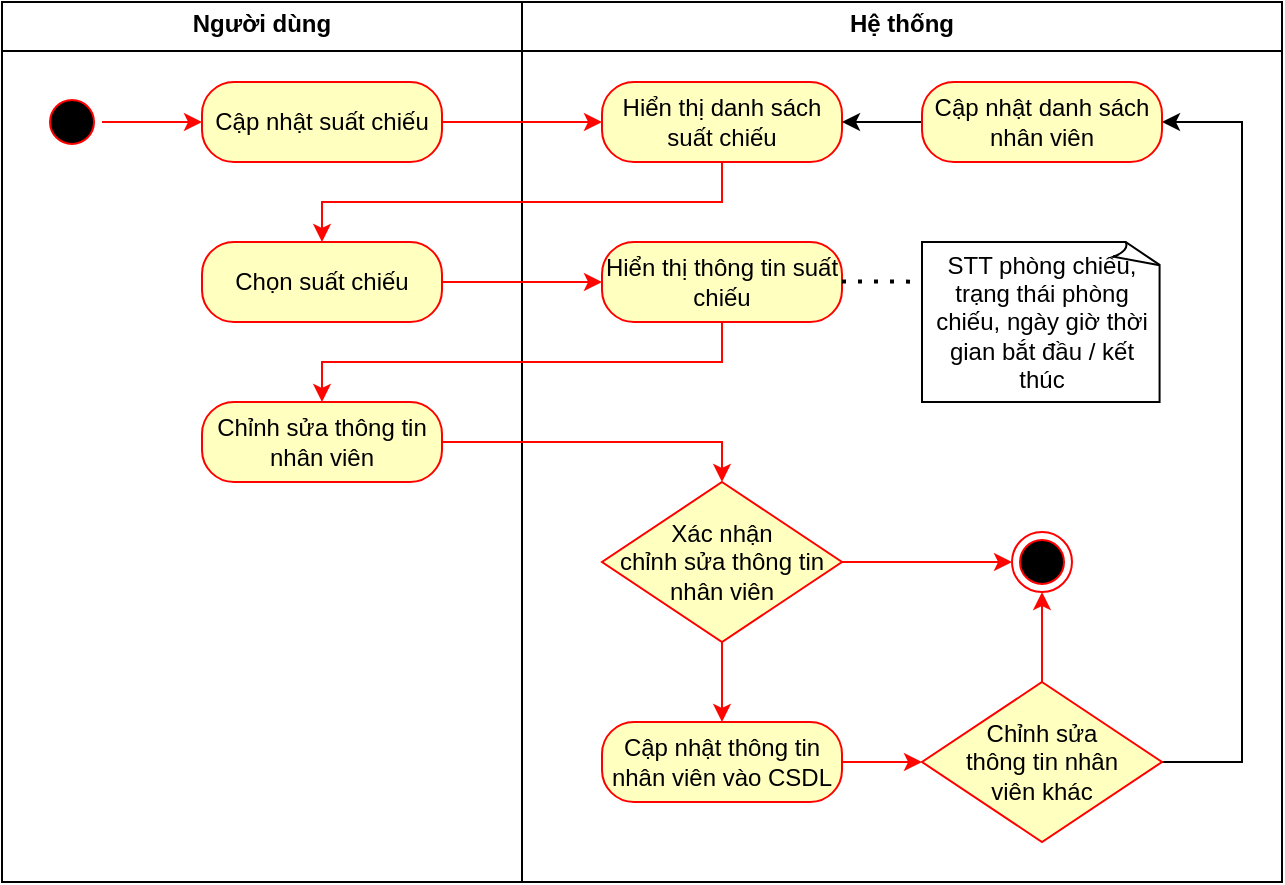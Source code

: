 <mxfile version="26.0.7">
  <diagram name="Page-1" id="gM6A2SAk7b7OR7F0AIPG">
    <mxGraphModel dx="1394" dy="597" grid="1" gridSize="10" guides="1" tooltips="1" connect="1" arrows="1" fold="1" page="1" pageScale="1" pageWidth="850" pageHeight="1100" math="0" shadow="0">
      <root>
        <mxCell id="0" />
        <mxCell id="1" parent="0" />
        <mxCell id="LBbw3lxkwzRhqkfQi1AQ-1" value="&lt;p style=&quot;margin:0px;margin-top:4px;text-align:center;&quot;&gt;&lt;b&gt;Hệ thống&lt;/b&gt;&lt;/p&gt;&lt;hr size=&quot;1&quot; style=&quot;border-style:solid;&quot;&gt;&lt;div style=&quot;height:2px;&quot;&gt;&lt;/div&gt;" style="verticalAlign=top;align=left;overflow=fill;html=1;whiteSpace=wrap;" vertex="1" parent="1">
          <mxGeometry x="260" width="380" height="440" as="geometry" />
        </mxCell>
        <mxCell id="LBbw3lxkwzRhqkfQi1AQ-2" value="&lt;p style=&quot;margin:0px;margin-top:4px;text-align:center;&quot;&gt;&lt;b&gt;Người dùng&lt;/b&gt;&lt;/p&gt;&lt;hr size=&quot;1&quot; style=&quot;border-style:solid;&quot;&gt;&lt;div style=&quot;height:2px;&quot;&gt;&lt;/div&gt;" style="verticalAlign=top;align=left;overflow=fill;html=1;whiteSpace=wrap;" vertex="1" parent="1">
          <mxGeometry width="260" height="440" as="geometry" />
        </mxCell>
        <mxCell id="LBbw3lxkwzRhqkfQi1AQ-3" value="" style="ellipse;html=1;shape=startState;fillColor=#000000;strokeColor=#ff0000;" vertex="1" parent="1">
          <mxGeometry x="20" y="45" width="30" height="30" as="geometry" />
        </mxCell>
        <mxCell id="LBbw3lxkwzRhqkfQi1AQ-4" value="" style="edgeStyle=orthogonalEdgeStyle;rounded=0;orthogonalLoop=1;jettySize=auto;html=1;strokeColor=#FF0500;" edge="1" parent="1" source="LBbw3lxkwzRhqkfQi1AQ-3" target="LBbw3lxkwzRhqkfQi1AQ-6">
          <mxGeometry relative="1" as="geometry" />
        </mxCell>
        <mxCell id="LBbw3lxkwzRhqkfQi1AQ-5" value="" style="edgeStyle=orthogonalEdgeStyle;rounded=0;orthogonalLoop=1;jettySize=auto;html=1;strokeColor=#FF0500;" edge="1" parent="1" source="LBbw3lxkwzRhqkfQi1AQ-6" target="LBbw3lxkwzRhqkfQi1AQ-8">
          <mxGeometry relative="1" as="geometry" />
        </mxCell>
        <mxCell id="LBbw3lxkwzRhqkfQi1AQ-6" value="Cập nhật suất chiếu" style="rounded=1;whiteSpace=wrap;html=1;arcSize=40;fontColor=#000000;fillColor=#ffffc0;strokeColor=#ff0000;" vertex="1" parent="1">
          <mxGeometry x="100" y="40" width="120" height="40" as="geometry" />
        </mxCell>
        <mxCell id="LBbw3lxkwzRhqkfQi1AQ-7" style="edgeStyle=orthogonalEdgeStyle;rounded=0;orthogonalLoop=1;jettySize=auto;html=1;entryX=0.5;entryY=0;entryDx=0;entryDy=0;strokeColor=#FF0500;" edge="1" parent="1" source="LBbw3lxkwzRhqkfQi1AQ-8" target="LBbw3lxkwzRhqkfQi1AQ-10">
          <mxGeometry relative="1" as="geometry">
            <Array as="points">
              <mxPoint x="360" y="100" />
              <mxPoint x="160" y="100" />
            </Array>
          </mxGeometry>
        </mxCell>
        <mxCell id="LBbw3lxkwzRhqkfQi1AQ-8" value="Hiển thị danh sách suất chiếu" style="rounded=1;whiteSpace=wrap;html=1;arcSize=40;fontColor=#000000;fillColor=#ffffc0;strokeColor=#ff0000;" vertex="1" parent="1">
          <mxGeometry x="300" y="40" width="120" height="40" as="geometry" />
        </mxCell>
        <mxCell id="LBbw3lxkwzRhqkfQi1AQ-9" value="" style="edgeStyle=orthogonalEdgeStyle;rounded=0;orthogonalLoop=1;jettySize=auto;html=1;strokeColor=#FF0500;" edge="1" parent="1" source="LBbw3lxkwzRhqkfQi1AQ-10" target="LBbw3lxkwzRhqkfQi1AQ-15">
          <mxGeometry relative="1" as="geometry" />
        </mxCell>
        <mxCell id="LBbw3lxkwzRhqkfQi1AQ-10" value="Chọn suất chiếu" style="rounded=1;whiteSpace=wrap;html=1;arcSize=40;fontColor=#000000;fillColor=#ffffc0;strokeColor=#ff0000;" vertex="1" parent="1">
          <mxGeometry x="100" y="120" width="120" height="40" as="geometry" />
        </mxCell>
        <mxCell id="LBbw3lxkwzRhqkfQi1AQ-11" value="STT phòng chiếu&lt;span style=&quot;color: light-dark(rgb(0, 0, 0), rgb(255, 255, 255)); background-color: transparent;&quot;&gt;, trạng thái phòng chiếu, ngày giờ thời gian bắt đầu / kết thúc&lt;/span&gt;" style="whiteSpace=wrap;html=1;shape=mxgraph.basic.document;align=center;" vertex="1" parent="1">
          <mxGeometry x="460" y="120" width="120" height="80" as="geometry" />
        </mxCell>
        <mxCell id="LBbw3lxkwzRhqkfQi1AQ-12" style="edgeStyle=orthogonalEdgeStyle;rounded=0;orthogonalLoop=1;jettySize=auto;html=1;entryX=0.5;entryY=0;entryDx=0;entryDy=0;strokeColor=#FF0500;" edge="1" parent="1" source="LBbw3lxkwzRhqkfQi1AQ-13" target="LBbw3lxkwzRhqkfQi1AQ-18">
          <mxGeometry relative="1" as="geometry" />
        </mxCell>
        <mxCell id="LBbw3lxkwzRhqkfQi1AQ-13" value="Chỉnh sửa thông tin nhân viên" style="rounded=1;whiteSpace=wrap;html=1;arcSize=40;fontColor=#000000;fillColor=#ffffc0;strokeColor=#ff0000;" vertex="1" parent="1">
          <mxGeometry x="100" y="200" width="120" height="40" as="geometry" />
        </mxCell>
        <mxCell id="LBbw3lxkwzRhqkfQi1AQ-14" style="edgeStyle=orthogonalEdgeStyle;rounded=0;orthogonalLoop=1;jettySize=auto;html=1;entryX=0.5;entryY=0;entryDx=0;entryDy=0;strokeColor=#FF0500;" edge="1" parent="1" source="LBbw3lxkwzRhqkfQi1AQ-15" target="LBbw3lxkwzRhqkfQi1AQ-13">
          <mxGeometry relative="1" as="geometry">
            <mxPoint x="210" y="190" as="targetPoint" />
            <Array as="points">
              <mxPoint x="360" y="180" />
              <mxPoint x="160" y="180" />
            </Array>
          </mxGeometry>
        </mxCell>
        <mxCell id="LBbw3lxkwzRhqkfQi1AQ-15" value="Hiển thị thông tin suất chiếu" style="rounded=1;whiteSpace=wrap;html=1;arcSize=40;fontColor=#000000;fillColor=#ffffc0;strokeColor=#ff0000;" vertex="1" parent="1">
          <mxGeometry x="300" y="120" width="120" height="40" as="geometry" />
        </mxCell>
        <mxCell id="LBbw3lxkwzRhqkfQi1AQ-16" value="" style="edgeStyle=orthogonalEdgeStyle;rounded=0;orthogonalLoop=1;jettySize=auto;html=1;strokeColor=#FF0500;" edge="1" parent="1" source="LBbw3lxkwzRhqkfQi1AQ-18" target="LBbw3lxkwzRhqkfQi1AQ-20">
          <mxGeometry relative="1" as="geometry" />
        </mxCell>
        <mxCell id="LBbw3lxkwzRhqkfQi1AQ-17" value="" style="edgeStyle=orthogonalEdgeStyle;rounded=0;orthogonalLoop=1;jettySize=auto;html=1;strokeColor=#FF0500;" edge="1" parent="1" source="LBbw3lxkwzRhqkfQi1AQ-18" target="LBbw3lxkwzRhqkfQi1AQ-26">
          <mxGeometry relative="1" as="geometry" />
        </mxCell>
        <mxCell id="LBbw3lxkwzRhqkfQi1AQ-18" value="Xác nhận&lt;br&gt;chỉnh sửa thông tin nhân viên" style="rhombus;whiteSpace=wrap;html=1;fontColor=#000000;fillColor=#ffffc0;strokeColor=#FF0000;" vertex="1" parent="1">
          <mxGeometry x="300" y="240" width="120" height="80" as="geometry" />
        </mxCell>
        <mxCell id="LBbw3lxkwzRhqkfQi1AQ-19" value="" style="edgeStyle=orthogonalEdgeStyle;rounded=0;orthogonalLoop=1;jettySize=auto;html=1;strokeColor=#FF0500;" edge="1" parent="1" source="LBbw3lxkwzRhqkfQi1AQ-20" target="LBbw3lxkwzRhqkfQi1AQ-23">
          <mxGeometry relative="1" as="geometry" />
        </mxCell>
        <mxCell id="LBbw3lxkwzRhqkfQi1AQ-20" value="Cập nhật thông tin nhân viên vào CSDL" style="rounded=1;whiteSpace=wrap;html=1;arcSize=40;fontColor=#000000;fillColor=#ffffc0;strokeColor=#ff0000;" vertex="1" parent="1">
          <mxGeometry x="300" y="360" width="120" height="40" as="geometry" />
        </mxCell>
        <mxCell id="LBbw3lxkwzRhqkfQi1AQ-22" value="" style="edgeStyle=orthogonalEdgeStyle;rounded=0;orthogonalLoop=1;jettySize=auto;html=1;strokeColor=#FF0500;" edge="1" parent="1" source="LBbw3lxkwzRhqkfQi1AQ-23" target="LBbw3lxkwzRhqkfQi1AQ-26">
          <mxGeometry relative="1" as="geometry" />
        </mxCell>
        <mxCell id="LBbw3lxkwzRhqkfQi1AQ-28" style="edgeStyle=orthogonalEdgeStyle;rounded=0;orthogonalLoop=1;jettySize=auto;html=1;entryX=1;entryY=0.5;entryDx=0;entryDy=0;" edge="1" parent="1" source="LBbw3lxkwzRhqkfQi1AQ-23" target="LBbw3lxkwzRhqkfQi1AQ-25">
          <mxGeometry relative="1" as="geometry">
            <Array as="points">
              <mxPoint x="620" y="380" />
              <mxPoint x="620" y="60" />
            </Array>
          </mxGeometry>
        </mxCell>
        <mxCell id="LBbw3lxkwzRhqkfQi1AQ-23" value="Chỉnh sửa&lt;br&gt;thông tin nhân&lt;br&gt;viên khác" style="rhombus;whiteSpace=wrap;html=1;fontColor=#000000;fillColor=#ffffc0;strokeColor=#FF0000;" vertex="1" parent="1">
          <mxGeometry x="460" y="340" width="120" height="80" as="geometry" />
        </mxCell>
        <mxCell id="LBbw3lxkwzRhqkfQi1AQ-24" value="" style="edgeStyle=orthogonalEdgeStyle;rounded=0;orthogonalLoop=1;jettySize=auto;html=1;" edge="1" parent="1" source="LBbw3lxkwzRhqkfQi1AQ-25" target="LBbw3lxkwzRhqkfQi1AQ-8">
          <mxGeometry relative="1" as="geometry" />
        </mxCell>
        <mxCell id="LBbw3lxkwzRhqkfQi1AQ-25" value="Cập nhật danh sách&lt;br&gt;nhân viên" style="rounded=1;whiteSpace=wrap;html=1;arcSize=40;fontColor=#000000;fillColor=#ffffc0;strokeColor=#ff0000;" vertex="1" parent="1">
          <mxGeometry x="460" y="40" width="120" height="40" as="geometry" />
        </mxCell>
        <mxCell id="LBbw3lxkwzRhqkfQi1AQ-26" value="" style="ellipse;html=1;shape=endState;fillColor=#000000;strokeColor=#ff0000;" vertex="1" parent="1">
          <mxGeometry x="505" y="265" width="30" height="30" as="geometry" />
        </mxCell>
        <mxCell id="LBbw3lxkwzRhqkfQi1AQ-27" value="" style="endArrow=none;dashed=1;html=1;dashPattern=1 3;strokeWidth=2;rounded=0;" edge="1" parent="1">
          <mxGeometry width="50" height="50" relative="1" as="geometry">
            <mxPoint x="420" y="139.71" as="sourcePoint" />
            <mxPoint x="460" y="140" as="targetPoint" />
            <Array as="points">
              <mxPoint x="450" y="139.71" />
            </Array>
          </mxGeometry>
        </mxCell>
      </root>
    </mxGraphModel>
  </diagram>
</mxfile>
